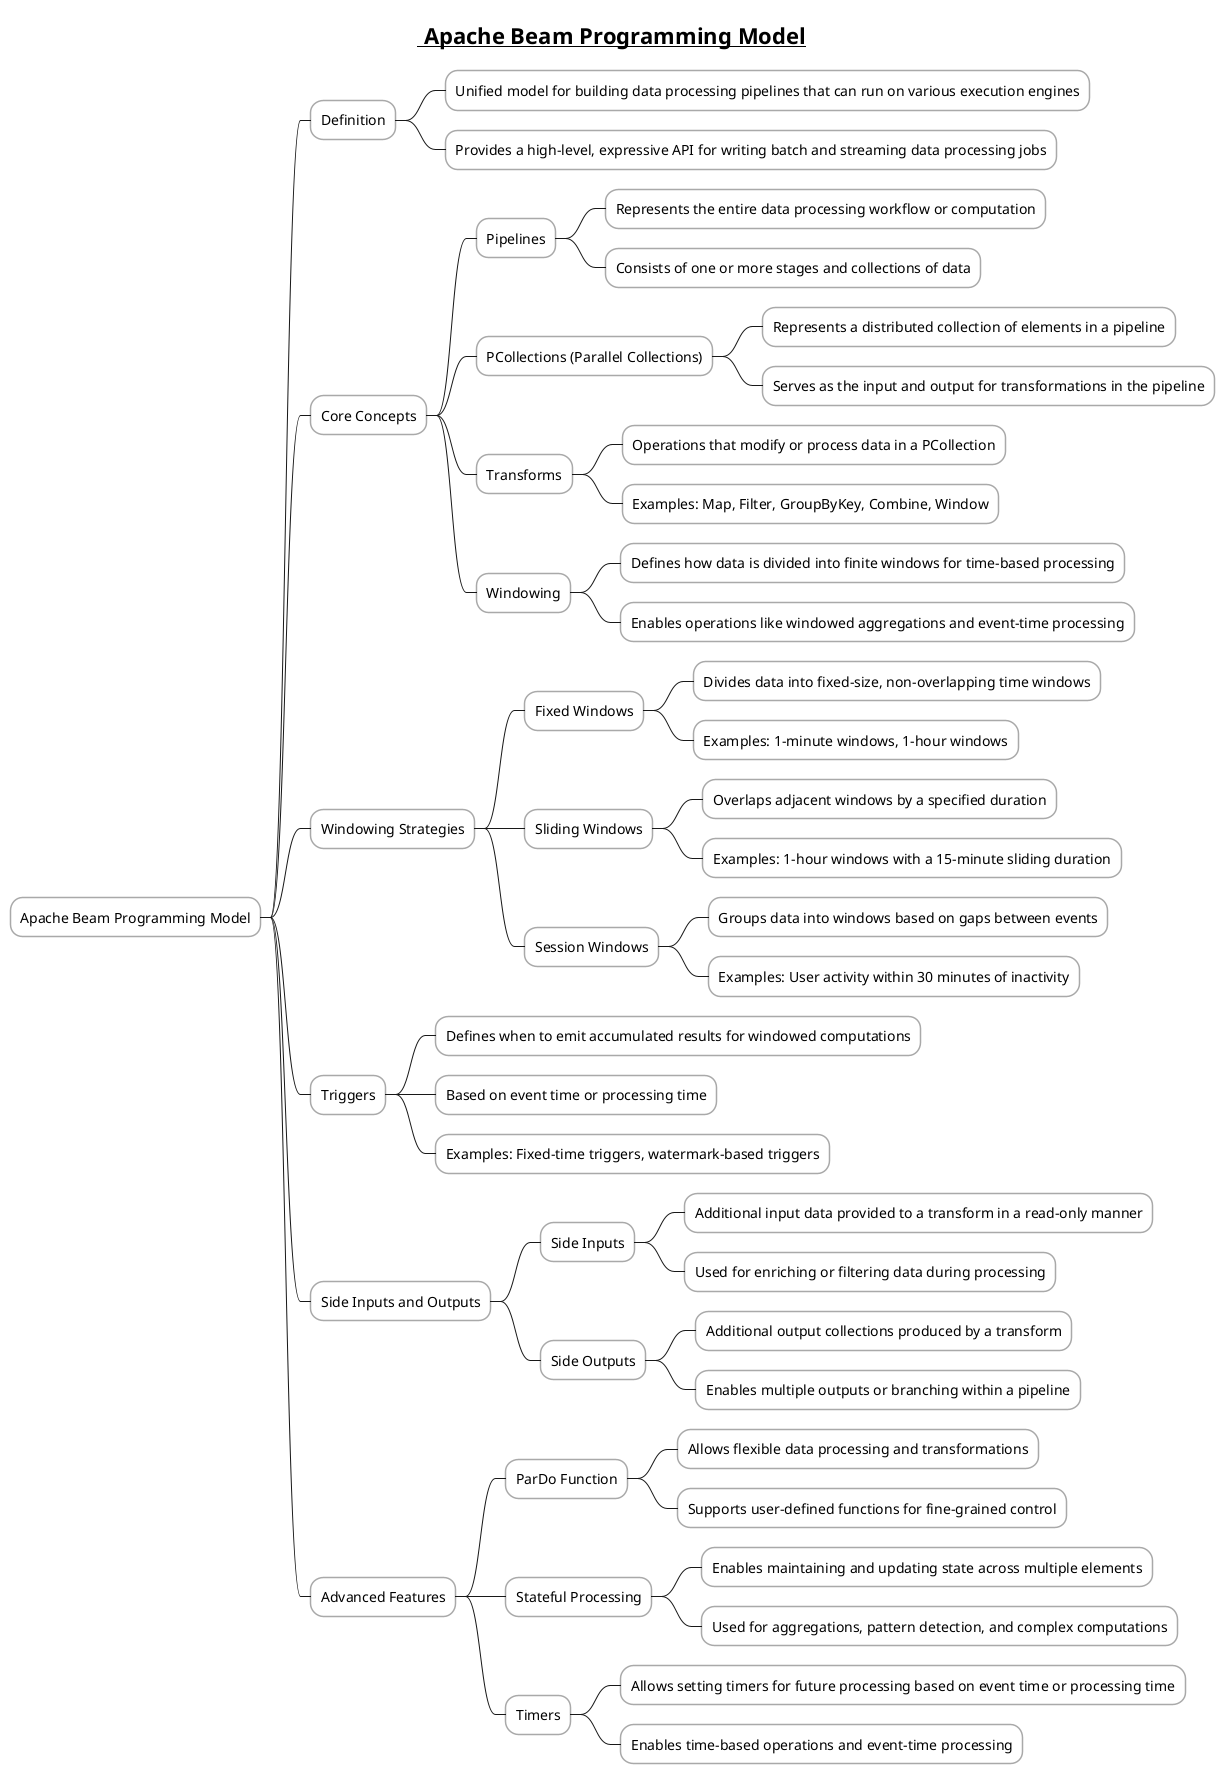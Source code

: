 @startmindmap

skinparam node {
    BorderColor DarkGray
    BackgroundColor White
}

skinparam connector {
    LineColor DarkGray
}

title =__ Apache Beam Programming Model__
* Apache Beam Programming Model

** Definition
*** Unified model for building data processing pipelines that can run on various execution engines
*** Provides a high-level, expressive API for writing batch and streaming data processing jobs

** Core Concepts

*** Pipelines
**** Represents the entire data processing workflow or computation
**** Consists of one or more stages and collections of data

*** PCollections (Parallel Collections)
**** Represents a distributed collection of elements in a pipeline
**** Serves as the input and output for transformations in the pipeline

*** Transforms
**** Operations that modify or process data in a PCollection
**** Examples: Map, Filter, GroupByKey, Combine, Window

*** Windowing
**** Defines how data is divided into finite windows for time-based processing
**** Enables operations like windowed aggregations and event-time processing

** Windowing Strategies

*** Fixed Windows
**** Divides data into fixed-size, non-overlapping time windows
**** Examples: 1-minute windows, 1-hour windows

*** Sliding Windows
**** Overlaps adjacent windows by a specified duration
**** Examples: 1-hour windows with a 15-minute sliding duration

*** Session Windows
**** Groups data into windows based on gaps between events
**** Examples: User activity within 30 minutes of inactivity

** Triggers

*** Defines when to emit accumulated results for windowed computations
*** Based on event time or processing time
*** Examples: Fixed-time triggers, watermark-based triggers

** Side Inputs and Outputs

*** Side Inputs
**** Additional input data provided to a transform in a read-only manner
**** Used for enriching or filtering data during processing

*** Side Outputs
**** Additional output collections produced by a transform
**** Enables multiple outputs or branching within a pipeline

** Advanced Features

*** ParDo Function
**** Allows flexible data processing and transformations
**** Supports user-defined functions for fine-grained control

*** Stateful Processing
**** Enables maintaining and updating state across multiple elements
**** Used for aggregations, pattern detection, and complex computations

*** Timers
**** Allows setting timers for future processing based on event time or processing time
**** Enables time-based operations and event-time processing

@endmindmap
